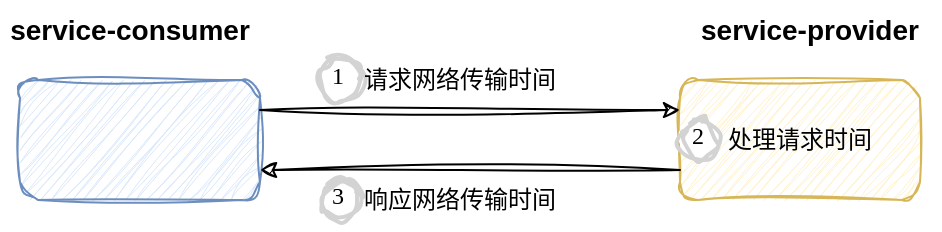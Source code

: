 <mxfile version="22.1.20" type="device">
  <diagram name="Page-1" id="F76bJyiyLPLY94QMrZOI">
    <mxGraphModel dx="636" dy="372" grid="1" gridSize="10" guides="1" tooltips="1" connect="1" arrows="1" fold="1" page="1" pageScale="1" pageWidth="850" pageHeight="1100" math="0" shadow="0">
      <root>
        <mxCell id="0" />
        <mxCell id="1" parent="0" />
        <mxCell id="w1oIxnJ2oM3fOxF9phLK-1" value="" style="rounded=1;whiteSpace=wrap;html=1;fillColor=#dae8fc;strokeColor=#6c8ebf;sketch=1;curveFitting=1;jiggle=2;" vertex="1" parent="1">
          <mxGeometry x="80" y="340" width="120" height="60" as="geometry" />
        </mxCell>
        <mxCell id="w1oIxnJ2oM3fOxF9phLK-2" value="" style="rounded=1;whiteSpace=wrap;html=1;fillColor=#fff2cc;strokeColor=#d6b656;sketch=1;curveFitting=1;jiggle=2;" vertex="1" parent="1">
          <mxGeometry x="410" y="340" width="120" height="60" as="geometry" />
        </mxCell>
        <mxCell id="w1oIxnJ2oM3fOxF9phLK-3" value="" style="endArrow=classic;html=1;rounded=0;exitX=1;exitY=0.25;exitDx=0;exitDy=0;entryX=0;entryY=0.25;entryDx=0;entryDy=0;sketch=1;curveFitting=1;jiggle=2;" edge="1" parent="1" source="w1oIxnJ2oM3fOxF9phLK-1" target="w1oIxnJ2oM3fOxF9phLK-2">
          <mxGeometry width="50" height="50" relative="1" as="geometry">
            <mxPoint x="400" y="410" as="sourcePoint" />
            <mxPoint x="450" y="360" as="targetPoint" />
          </mxGeometry>
        </mxCell>
        <mxCell id="w1oIxnJ2oM3fOxF9phLK-4" value="" style="endArrow=classic;html=1;rounded=0;entryX=1;entryY=0.75;entryDx=0;entryDy=0;exitX=0;exitY=0.75;exitDx=0;exitDy=0;sketch=1;curveFitting=1;jiggle=2;" edge="1" parent="1" source="w1oIxnJ2oM3fOxF9phLK-2" target="w1oIxnJ2oM3fOxF9phLK-1">
          <mxGeometry width="50" height="50" relative="1" as="geometry">
            <mxPoint x="400" y="410" as="sourcePoint" />
            <mxPoint x="450" y="360" as="targetPoint" />
          </mxGeometry>
        </mxCell>
        <mxCell id="w1oIxnJ2oM3fOxF9phLK-5" value="service-consumer" style="text;html=1;strokeColor=none;fillColor=none;align=center;verticalAlign=middle;whiteSpace=wrap;rounded=0;fontSize=14;fontStyle=1;sketch=1;curveFitting=1;jiggle=2;" vertex="1" parent="1">
          <mxGeometry x="70" y="300" width="130" height="30" as="geometry" />
        </mxCell>
        <mxCell id="w1oIxnJ2oM3fOxF9phLK-6" value="service-provider" style="text;html=1;strokeColor=none;fillColor=none;align=center;verticalAlign=middle;whiteSpace=wrap;rounded=0;fontSize=14;fontStyle=1;sketch=1;curveFitting=1;jiggle=2;" vertex="1" parent="1">
          <mxGeometry x="410" y="300" width="130" height="30" as="geometry" />
        </mxCell>
        <mxCell id="w1oIxnJ2oM3fOxF9phLK-7" value="1" style="ellipse;whiteSpace=wrap;html=1;aspect=fixed;strokeWidth=2;fontFamily=Tahoma;spacingBottom=4;spacingRight=2;strokeColor=#d3d3d3;sketch=1;curveFitting=1;jiggle=2;" vertex="1" parent="1">
          <mxGeometry x="230" y="330" width="20" height="20" as="geometry" />
        </mxCell>
        <mxCell id="w1oIxnJ2oM3fOxF9phLK-8" value="2" style="ellipse;whiteSpace=wrap;html=1;aspect=fixed;strokeWidth=2;fontFamily=Tahoma;spacingBottom=4;spacingRight=2;strokeColor=#d3d3d3;sketch=1;curveFitting=1;jiggle=2;" vertex="1" parent="1">
          <mxGeometry x="410" y="360" width="20" height="20" as="geometry" />
        </mxCell>
        <mxCell id="w1oIxnJ2oM3fOxF9phLK-9" value="3" style="ellipse;whiteSpace=wrap;html=1;aspect=fixed;strokeWidth=2;fontFamily=Tahoma;spacingBottom=4;spacingRight=2;strokeColor=#d3d3d3;sketch=1;curveFitting=1;jiggle=2;" vertex="1" parent="1">
          <mxGeometry x="230" y="390" width="20" height="20" as="geometry" />
        </mxCell>
        <mxCell id="w1oIxnJ2oM3fOxF9phLK-10" value="请求网络传输时间" style="text;html=1;strokeColor=none;fillColor=none;align=center;verticalAlign=middle;whiteSpace=wrap;rounded=0;sketch=1;curveFitting=1;jiggle=2;" vertex="1" parent="1">
          <mxGeometry x="250" y="325" width="100" height="30" as="geometry" />
        </mxCell>
        <mxCell id="w1oIxnJ2oM3fOxF9phLK-11" value="处理请求时间" style="text;html=1;strokeColor=none;fillColor=none;align=center;verticalAlign=middle;whiteSpace=wrap;rounded=0;sketch=1;curveFitting=1;jiggle=2;" vertex="1" parent="1">
          <mxGeometry x="430" y="355" width="80" height="30" as="geometry" />
        </mxCell>
        <mxCell id="w1oIxnJ2oM3fOxF9phLK-12" value="响应网络传输时间" style="text;html=1;strokeColor=none;fillColor=none;align=center;verticalAlign=middle;whiteSpace=wrap;rounded=0;sketch=1;curveFitting=1;jiggle=2;" vertex="1" parent="1">
          <mxGeometry x="250" y="385" width="100" height="30" as="geometry" />
        </mxCell>
      </root>
    </mxGraphModel>
  </diagram>
</mxfile>
